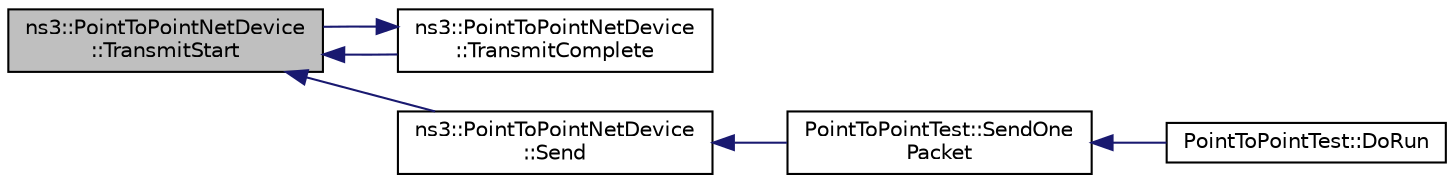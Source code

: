 digraph "ns3::PointToPointNetDevice::TransmitStart"
{
  edge [fontname="Helvetica",fontsize="10",labelfontname="Helvetica",labelfontsize="10"];
  node [fontname="Helvetica",fontsize="10",shape=record];
  rankdir="LR";
  Node1 [label="ns3::PointToPointNetDevice\l::TransmitStart",height=0.2,width=0.4,color="black", fillcolor="grey75", style="filled", fontcolor="black"];
  Node1 -> Node2 [dir="back",color="midnightblue",fontsize="10",style="solid"];
  Node2 [label="ns3::PointToPointNetDevice\l::TransmitComplete",height=0.2,width=0.4,color="black", fillcolor="white", style="filled",URL="$db/d2f/classns3_1_1PointToPointNetDevice.html#a86dc2c399ab676de4c0dfbd08366e7e2"];
  Node2 -> Node1 [dir="back",color="midnightblue",fontsize="10",style="solid"];
  Node1 -> Node3 [dir="back",color="midnightblue",fontsize="10",style="solid"];
  Node3 [label="ns3::PointToPointNetDevice\l::Send",height=0.2,width=0.4,color="black", fillcolor="white", style="filled",URL="$db/d2f/classns3_1_1PointToPointNetDevice.html#ad084e76d4a07b0818f1de9d188aa447e"];
  Node3 -> Node4 [dir="back",color="midnightblue",fontsize="10",style="solid"];
  Node4 [label="PointToPointTest::SendOne\lPacket",height=0.2,width=0.4,color="black", fillcolor="white", style="filled",URL="$d3/da7/classPointToPointTest.html#a62dc99f3a74b830a62d00355801636e9",tooltip="Send one packet to the device specified. "];
  Node4 -> Node5 [dir="back",color="midnightblue",fontsize="10",style="solid"];
  Node5 [label="PointToPointTest::DoRun",height=0.2,width=0.4,color="black", fillcolor="white", style="filled",URL="$d3/da7/classPointToPointTest.html#afd738a4b03ad89822e12e898cc1b09df",tooltip="Run the test. "];
}
